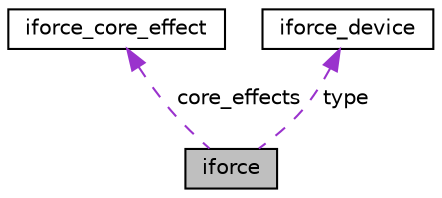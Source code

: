 digraph "iforce"
{
 // LATEX_PDF_SIZE
  edge [fontname="Helvetica",fontsize="10",labelfontname="Helvetica",labelfontsize="10"];
  node [fontname="Helvetica",fontsize="10",shape=record];
  Node1 [label="iforce",height=0.2,width=0.4,color="black", fillcolor="grey75", style="filled", fontcolor="black",tooltip=" "];
  Node2 -> Node1 [dir="back",color="darkorchid3",fontsize="10",style="dashed",label=" core_effects" ,fontname="Helvetica"];
  Node2 [label="iforce_core_effect",height=0.2,width=0.4,color="black", fillcolor="white", style="filled",URL="$structiforce__core__effect.html",tooltip=" "];
  Node3 -> Node1 [dir="back",color="darkorchid3",fontsize="10",style="dashed",label=" type" ,fontname="Helvetica"];
  Node3 [label="iforce_device",height=0.2,width=0.4,color="black", fillcolor="white", style="filled",URL="$structiforce__device.html",tooltip=" "];
}
